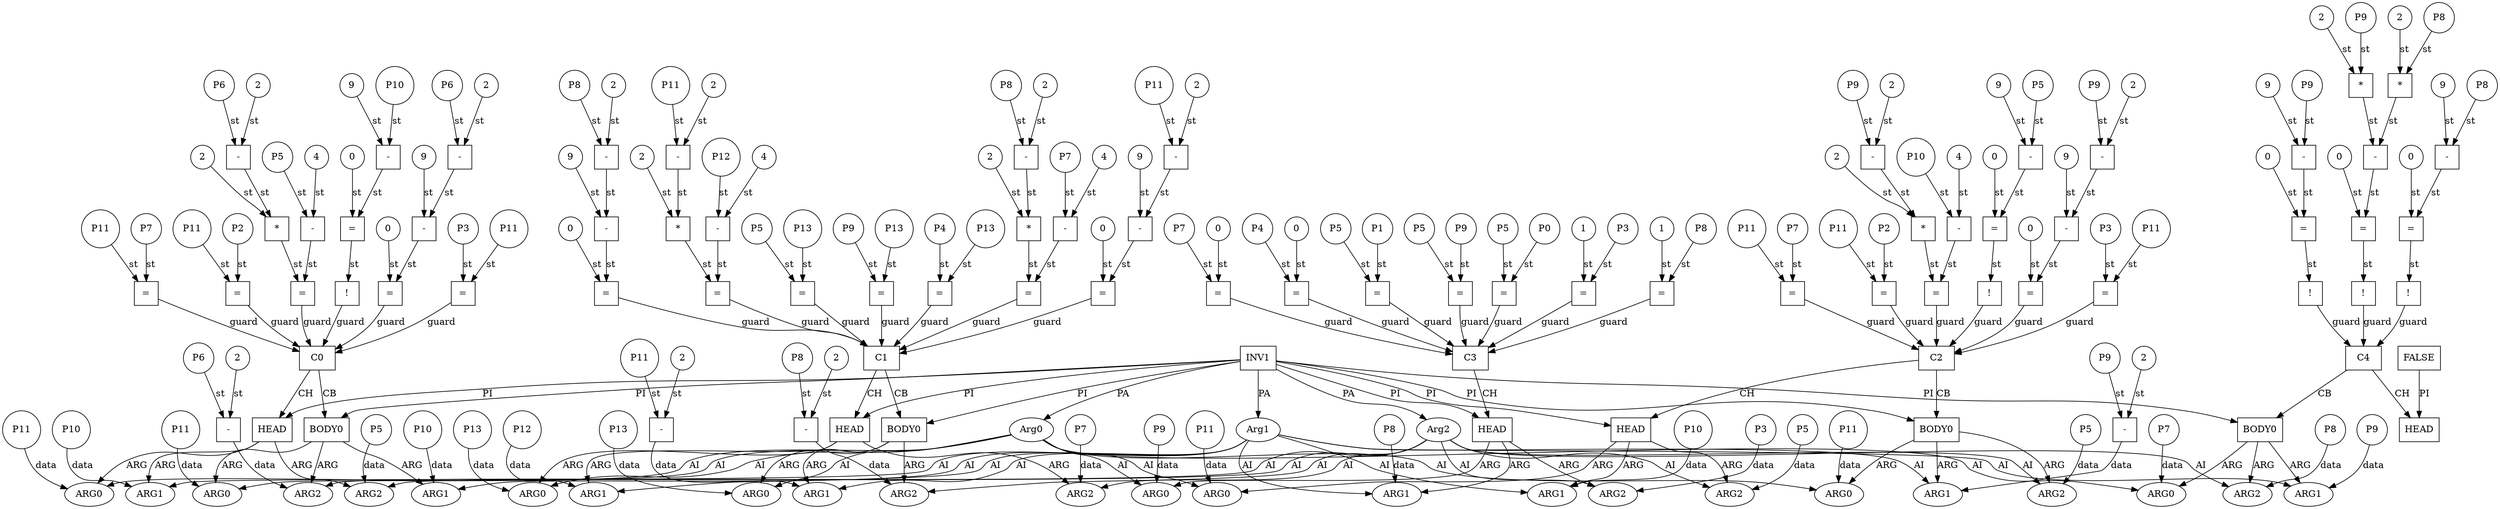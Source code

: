 // Horn Graph
digraph {
	"predicate_0" [label="INV1"  nodeName="predicate_0" class=predicateName GNNNodeID=0 shape="box"]
	"predicateArgument_0" [label="Arg0"  nodeName="predicateArgument_0" class=predicateArgument GNNNodeID=1 shape="ellipse"]
		"predicate_0" -> "predicateArgument_0" [ label="PA"]
	"predicateArgument_1" [label="Arg1"  nodeName="predicateArgument_1" class=predicateArgument GNNNodeID=2 shape="ellipse"]
		"predicate_0" -> "predicateArgument_1" [ label="PA"]
	"predicateArgument_2" [label="Arg2"  nodeName="predicateArgument_2" class=predicateArgument GNNNodeID=3 shape="ellipse"]
		"predicate_0" -> "predicateArgument_2" [ label="PA"]
	"predicate_1" [label="FALSE"  nodeName="predicate_1" class=predicateName GNNNodeID=4 shape="box"]
	"clause_0" [label="C0"  nodeName="clause_0" class=clause GNNNodeID=5 shape="box"]
	"=_6" [label="="  nodeName="=_6" class=operator GNNNodeID=6 shape="square"]
		"=_6" -> "clause_0" [ label="guard"]
	"*_7" [label="*"  nodeName="*_7" class=operator GNNNodeID=7 shape="square"]
		"*_7" -> "=_6" [ label="st"]
	"2_8" [label="2"  nodeName="2_8" class=constant GNNNodeID=8 shape="circle"]
		"2_8" -> "*_7" [ label="st"]
	"-_9" [label="-"  nodeName="-_9" class=operator GNNNodeID=9 shape="square"]
		"-_9" -> "*_7" [ label="st"]
	"P6_10" [label="P6"  nodeName="P6_10" class=symbolicConstant GNNNodeID=10 shape="circle"]
		"P6_10" -> "-_9" [ label="st"]
	"2_11" [label="2"  nodeName="2_11" class=constant GNNNodeID=11 shape="circle"]
		"2_11" -> "-_9" [ label="st"]
	"-_12" [label="-"  nodeName="-_12" class=operator GNNNodeID=12 shape="square"]
		"-_12" -> "=_6" [ label="st"]
	"P5_13" [label="P5"  nodeName="P5_13" class=symbolicConstant GNNNodeID=13 shape="circle"]
		"P5_13" -> "-_12" [ label="st"]
	"4_14" [label="4"  nodeName="4_14" class=constant GNNNodeID=14 shape="circle"]
		"4_14" -> "-_12" [ label="st"]
	"!_15" [label="!"  nodeName="!_15" class=operator GNNNodeID=15 shape="square"]
		"!_15" -> "clause_0" [ label="guard"]
	">=_16" [label="="  nodeName=">=_16" class=operator GNNNodeID=16 shape="square"]
		">=_16" -> "!_15" [ label="st"]
	"0_17" [label="0"  nodeName="0_17" class=constant GNNNodeID=17 shape="circle"]
		"0_17" -> ">=_16" [ label="st"]
	"-_18" [label="-"  nodeName="-_18" class=operator GNNNodeID=18 shape="square"]
		"-_18" -> ">=_16" [ label="st"]
	"9_19" [label="9"  nodeName="9_19" class=constant GNNNodeID=19 shape="circle"]
		"9_19" -> "-_18" [ label="st"]
	"P10_20" [label="P10"  nodeName="P10_20" class=symbolicConstant GNNNodeID=20 shape="circle"]
		"P10_20" -> "-_18" [ label="st"]
	">=_21" [label="="  nodeName=">=_21" class=operator GNNNodeID=21 shape="square"]
		">=_21" -> "clause_0" [ label="guard"]
	"0_22" [label="0"  nodeName="0_22" class=constant GNNNodeID=22 shape="circle"]
		"0_22" -> ">=_21" [ label="st"]
	"-_23" [label="-"  nodeName="-_23" class=operator GNNNodeID=23 shape="square"]
		"-_23" -> ">=_21" [ label="st"]
	"9_24" [label="9"  nodeName="9_24" class=constant GNNNodeID=24 shape="circle"]
		"9_24" -> "-_23" [ label="st"]
	"-_25" [label="-"  nodeName="-_25" class=operator GNNNodeID=25 shape="square"]
		"-_25" -> "-_23" [ label="st"]
	"P6_26" [label="P6"  nodeName="P6_26" class=symbolicConstant GNNNodeID=26 shape="circle"]
		"P6_26" -> "-_25" [ label="st"]
	"2_27" [label="2"  nodeName="2_27" class=constant GNNNodeID=27 shape="circle"]
		"2_27" -> "-_25" [ label="st"]
	"=_28" [label="="  nodeName="=_28" class=operator GNNNodeID=28 shape="square"]
		"=_28" -> "clause_0" [ label="guard"]
	"P3_29" [label="P3"  nodeName="P3_29" class=symbolicConstant GNNNodeID=29 shape="circle"]
		"P3_29" -> "=_28" [ label="st"]
	"P11_30" [label="P11"  nodeName="P11_30" class=symbolicConstant GNNNodeID=30 shape="circle"]
		"P11_30" -> "=_28" [ label="st"]
	"=_31" [label="="  nodeName="=_31" class=operator GNNNodeID=31 shape="square"]
		"=_31" -> "clause_0" [ label="guard"]
	"P7_32" [label="P7"  nodeName="P7_32" class=symbolicConstant GNNNodeID=32 shape="circle"]
		"P7_32" -> "=_31" [ label="st"]
	"P11_33" [label="P11"  nodeName="P11_33" class=symbolicConstant GNNNodeID=33 shape="circle"]
		"P11_33" -> "=_31" [ label="st"]
	"=_34" [label="="  nodeName="=_34" class=operator GNNNodeID=34 shape="square"]
		"=_34" -> "clause_0" [ label="guard"]
	"P2_35" [label="P2"  nodeName="P2_35" class=symbolicConstant GNNNodeID=35 shape="circle"]
		"P2_35" -> "=_34" [ label="st"]
	"P11_36" [label="P11"  nodeName="P11_36" class=symbolicConstant GNNNodeID=36 shape="circle"]
		"P11_36" -> "=_34" [ label="st"]
	"clauseHead_0" [label="HEAD"  nodeName="clauseHead_0" class=clauseHead GNNNodeID=37 shape="box"]
		"clause_0" -> "clauseHead_0" [ label="CH"]
		"predicate_0" -> "clauseHead_0" [ label="PI"]
	"clauseArgument_0" [label="ARG0"  nodeName="clauseArgument_0" class=clauseArg GNNNodeID=38 shape="ellipse"]
		"clauseHead_0" -> "clauseArgument_0" [ label="ARG"]
		"predicateArgument_0" -> "clauseArgument_0" [ label="AI"]
	"P11_39" [label="P11"  nodeName="P11_39" class=symbolicConstant GNNNodeID=39 shape="circle"]
		"P11_39" -> "clauseArgument_0" [ label="data"]
	"clauseArgument_1" [label="ARG1"  nodeName="clauseArgument_1" class=clauseArg GNNNodeID=40 shape="ellipse"]
		"clauseHead_0" -> "clauseArgument_1" [ label="ARG"]
		"predicateArgument_1" -> "clauseArgument_1" [ label="AI"]
	"P10_41" [label="P10"  nodeName="P10_41" class=symbolicConstant GNNNodeID=41 shape="circle"]
		"P10_41" -> "clauseArgument_1" [ label="data"]
	"clauseArgument_2" [label="ARG2"  nodeName="clauseArgument_2" class=clauseArg GNNNodeID=42 shape="ellipse"]
		"clauseHead_0" -> "clauseArgument_2" [ label="ARG"]
		"predicateArgument_2" -> "clauseArgument_2" [ label="AI"]
	"P5_43" [label="P5"  nodeName="P5_43" class=symbolicConstant GNNNodeID=43 shape="circle"]
		"P5_43" -> "clauseArgument_2" [ label="data"]
	"clauseBody_0" [label="BODY0"  nodeName="clauseBody_0" class=clauseBody GNNNodeID=44 shape="box"]
		"clause_0" -> "clauseBody_0" [ label="CB"]
		"predicate_0" -> "clauseBody_0" [ label="PI"]
	"clauseArgument_3" [label="ARG0"  nodeName="clauseArgument_3" class=clauseArg GNNNodeID=45 shape="ellipse"]
		"clauseBody_0" -> "clauseArgument_3" [ label="ARG"]
		"predicateArgument_0" -> "clauseArgument_3" [ label="AI"]
	"P11_46" [label="P11"  nodeName="P11_46" class=symbolicConstant GNNNodeID=46 shape="circle"]
		"P11_46" -> "clauseArgument_3" [ label="data"]
	"clauseArgument_4" [label="ARG1"  nodeName="clauseArgument_4" class=clauseArg GNNNodeID=47 shape="ellipse"]
		"clauseBody_0" -> "clauseArgument_4" [ label="ARG"]
		"predicateArgument_1" -> "clauseArgument_4" [ label="AI"]
	"P10_48" [label="P10"  nodeName="P10_48" class=symbolicConstant GNNNodeID=48 shape="circle"]
		"P10_48" -> "clauseArgument_4" [ label="data"]
	"clauseArgument_5" [label="ARG2"  nodeName="clauseArgument_5" class=clauseArg GNNNodeID=49 shape="ellipse"]
		"clauseBody_0" -> "clauseArgument_5" [ label="ARG"]
		"predicateArgument_2" -> "clauseArgument_5" [ label="AI"]
	"-_50" [label="-"  nodeName="-_50" class=operator GNNNodeID=50 shape="square"]
		"-_50" -> "clauseArgument_5" [ label="data"]
	"P6_51" [label="P6"  nodeName="P6_51" class=symbolicConstant GNNNodeID=51 shape="circle"]
		"P6_51" -> "-_50" [ label="st"]
	"2_52" [label="2"  nodeName="2_52" class=constant GNNNodeID=52 shape="circle"]
		"2_52" -> "-_50" [ label="st"]
	"clause_1" [label="C1"  nodeName="clause_1" class=clause GNNNodeID=53 shape="box"]
	"=_54" [label="="  nodeName="=_54" class=operator GNNNodeID=54 shape="square"]
		"=_54" -> "clause_1" [ label="guard"]
	"*_55" [label="*"  nodeName="*_55" class=operator GNNNodeID=55 shape="square"]
		"*_55" -> "=_54" [ label="st"]
	"2_56" [label="2"  nodeName="2_56" class=constant GNNNodeID=56 shape="circle"]
		"2_56" -> "*_55" [ label="st"]
	"-_57" [label="-"  nodeName="-_57" class=operator GNNNodeID=57 shape="square"]
		"-_57" -> "*_55" [ label="st"]
	"P8_58" [label="P8"  nodeName="P8_58" class=symbolicConstant GNNNodeID=58 shape="circle"]
		"P8_58" -> "-_57" [ label="st"]
	"2_59" [label="2"  nodeName="2_59" class=constant GNNNodeID=59 shape="circle"]
		"2_59" -> "-_57" [ label="st"]
	"-_60" [label="-"  nodeName="-_60" class=operator GNNNodeID=60 shape="square"]
		"-_60" -> "=_54" [ label="st"]
	"P7_61" [label="P7"  nodeName="P7_61" class=symbolicConstant GNNNodeID=61 shape="circle"]
		"P7_61" -> "-_60" [ label="st"]
	"4_62" [label="4"  nodeName="4_62" class=constant GNNNodeID=62 shape="circle"]
		"4_62" -> "-_60" [ label="st"]
	">=_63" [label="="  nodeName=">=_63" class=operator GNNNodeID=63 shape="square"]
		">=_63" -> "clause_1" [ label="guard"]
	"0_64" [label="0"  nodeName="0_64" class=constant GNNNodeID=64 shape="circle"]
		"0_64" -> ">=_63" [ label="st"]
	"-_65" [label="-"  nodeName="-_65" class=operator GNNNodeID=65 shape="square"]
		"-_65" -> ">=_63" [ label="st"]
	"9_66" [label="9"  nodeName="9_66" class=constant GNNNodeID=66 shape="circle"]
		"9_66" -> "-_65" [ label="st"]
	"-_67" [label="-"  nodeName="-_67" class=operator GNNNodeID=67 shape="square"]
		"-_67" -> "-_65" [ label="st"]
	"P11_68" [label="P11"  nodeName="P11_68" class=symbolicConstant GNNNodeID=68 shape="circle"]
		"P11_68" -> "-_67" [ label="st"]
	"2_69" [label="2"  nodeName="2_69" class=constant GNNNodeID=69 shape="circle"]
		"2_69" -> "-_67" [ label="st"]
	">=_70" [label="="  nodeName=">=_70" class=operator GNNNodeID=70 shape="square"]
		">=_70" -> "clause_1" [ label="guard"]
	"0_71" [label="0"  nodeName="0_71" class=constant GNNNodeID=71 shape="circle"]
		"0_71" -> ">=_70" [ label="st"]
	"-_72" [label="-"  nodeName="-_72" class=operator GNNNodeID=72 shape="square"]
		"-_72" -> ">=_70" [ label="st"]
	"9_73" [label="9"  nodeName="9_73" class=constant GNNNodeID=73 shape="circle"]
		"9_73" -> "-_72" [ label="st"]
	"-_74" [label="-"  nodeName="-_74" class=operator GNNNodeID=74 shape="square"]
		"-_74" -> "-_72" [ label="st"]
	"P8_75" [label="P8"  nodeName="P8_75" class=symbolicConstant GNNNodeID=75 shape="circle"]
		"P8_75" -> "-_74" [ label="st"]
	"2_76" [label="2"  nodeName="2_76" class=constant GNNNodeID=76 shape="circle"]
		"2_76" -> "-_74" [ label="st"]
	"=_77" [label="="  nodeName="=_77" class=operator GNNNodeID=77 shape="square"]
		"=_77" -> "clause_1" [ label="guard"]
	"*_78" [label="*"  nodeName="*_78" class=operator GNNNodeID=78 shape="square"]
		"*_78" -> "=_77" [ label="st"]
	"2_79" [label="2"  nodeName="2_79" class=constant GNNNodeID=79 shape="circle"]
		"2_79" -> "*_78" [ label="st"]
	"-_80" [label="-"  nodeName="-_80" class=operator GNNNodeID=80 shape="square"]
		"-_80" -> "*_78" [ label="st"]
	"P11_81" [label="P11"  nodeName="P11_81" class=symbolicConstant GNNNodeID=81 shape="circle"]
		"P11_81" -> "-_80" [ label="st"]
	"2_82" [label="2"  nodeName="2_82" class=constant GNNNodeID=82 shape="circle"]
		"2_82" -> "-_80" [ label="st"]
	"-_83" [label="-"  nodeName="-_83" class=operator GNNNodeID=83 shape="square"]
		"-_83" -> "=_77" [ label="st"]
	"P12_84" [label="P12"  nodeName="P12_84" class=symbolicConstant GNNNodeID=84 shape="circle"]
		"P12_84" -> "-_83" [ label="st"]
	"4_85" [label="4"  nodeName="4_85" class=constant GNNNodeID=85 shape="circle"]
		"4_85" -> "-_83" [ label="st"]
	"=_86" [label="="  nodeName="=_86" class=operator GNNNodeID=86 shape="square"]
		"=_86" -> "clause_1" [ label="guard"]
	"P5_87" [label="P5"  nodeName="P5_87" class=symbolicConstant GNNNodeID=87 shape="circle"]
		"P5_87" -> "=_86" [ label="st"]
	"P13_88" [label="P13"  nodeName="P13_88" class=symbolicConstant GNNNodeID=88 shape="circle"]
		"P13_88" -> "=_86" [ label="st"]
	"=_89" [label="="  nodeName="=_89" class=operator GNNNodeID=89 shape="square"]
		"=_89" -> "clause_1" [ label="guard"]
	"P9_90" [label="P9"  nodeName="P9_90" class=symbolicConstant GNNNodeID=90 shape="circle"]
		"P9_90" -> "=_89" [ label="st"]
	"P13_91" [label="P13"  nodeName="P13_91" class=symbolicConstant GNNNodeID=91 shape="circle"]
		"P13_91" -> "=_89" [ label="st"]
	"=_92" [label="="  nodeName="=_92" class=operator GNNNodeID=92 shape="square"]
		"=_92" -> "clause_1" [ label="guard"]
	"P4_93" [label="P4"  nodeName="P4_93" class=symbolicConstant GNNNodeID=93 shape="circle"]
		"P4_93" -> "=_92" [ label="st"]
	"P13_94" [label="P13"  nodeName="P13_94" class=symbolicConstant GNNNodeID=94 shape="circle"]
		"P13_94" -> "=_92" [ label="st"]
	"clauseHead_1" [label="HEAD"  nodeName="clauseHead_1" class=clauseHead GNNNodeID=95 shape="box"]
		"clause_1" -> "clauseHead_1" [ label="CH"]
		"predicate_0" -> "clauseHead_1" [ label="PI"]
	"clauseArgument_6" [label="ARG0"  nodeName="clauseArgument_6" class=clauseArg GNNNodeID=96 shape="ellipse"]
		"clauseHead_1" -> "clauseArgument_6" [ label="ARG"]
		"predicateArgument_0" -> "clauseArgument_6" [ label="AI"]
	"P13_97" [label="P13"  nodeName="P13_97" class=symbolicConstant GNNNodeID=97 shape="circle"]
		"P13_97" -> "clauseArgument_6" [ label="data"]
	"clauseArgument_7" [label="ARG1"  nodeName="clauseArgument_7" class=clauseArg GNNNodeID=98 shape="ellipse"]
		"clauseHead_1" -> "clauseArgument_7" [ label="ARG"]
		"predicateArgument_1" -> "clauseArgument_7" [ label="AI"]
	"P12_99" [label="P12"  nodeName="P12_99" class=symbolicConstant GNNNodeID=99 shape="circle"]
		"P12_99" -> "clauseArgument_7" [ label="data"]
	"clauseArgument_8" [label="ARG2"  nodeName="clauseArgument_8" class=clauseArg GNNNodeID=100 shape="ellipse"]
		"clauseHead_1" -> "clauseArgument_8" [ label="ARG"]
		"predicateArgument_2" -> "clauseArgument_8" [ label="AI"]
	"P7_101" [label="P7"  nodeName="P7_101" class=symbolicConstant GNNNodeID=101 shape="circle"]
		"P7_101" -> "clauseArgument_8" [ label="data"]
	"clauseBody_1" [label="BODY0"  nodeName="clauseBody_1" class=clauseBody GNNNodeID=102 shape="box"]
		"clause_1" -> "clauseBody_1" [ label="CB"]
		"predicate_0" -> "clauseBody_1" [ label="PI"]
	"clauseArgument_9" [label="ARG0"  nodeName="clauseArgument_9" class=clauseArg GNNNodeID=103 shape="ellipse"]
		"clauseBody_1" -> "clauseArgument_9" [ label="ARG"]
		"predicateArgument_0" -> "clauseArgument_9" [ label="AI"]
	"P13_104" [label="P13"  nodeName="P13_104" class=symbolicConstant GNNNodeID=104 shape="circle"]
		"P13_104" -> "clauseArgument_9" [ label="data"]
	"clauseArgument_10" [label="ARG1"  nodeName="clauseArgument_10" class=clauseArg GNNNodeID=105 shape="ellipse"]
		"clauseBody_1" -> "clauseArgument_10" [ label="ARG"]
		"predicateArgument_1" -> "clauseArgument_10" [ label="AI"]
	"-_106" [label="-"  nodeName="-_106" class=operator GNNNodeID=106 shape="square"]
		"-_106" -> "clauseArgument_10" [ label="data"]
	"P11_107" [label="P11"  nodeName="P11_107" class=symbolicConstant GNNNodeID=107 shape="circle"]
		"P11_107" -> "-_106" [ label="st"]
	"2_108" [label="2"  nodeName="2_108" class=constant GNNNodeID=108 shape="circle"]
		"2_108" -> "-_106" [ label="st"]
	"clauseArgument_11" [label="ARG2"  nodeName="clauseArgument_11" class=clauseArg GNNNodeID=109 shape="ellipse"]
		"clauseBody_1" -> "clauseArgument_11" [ label="ARG"]
		"predicateArgument_2" -> "clauseArgument_11" [ label="AI"]
	"-_110" [label="-"  nodeName="-_110" class=operator GNNNodeID=110 shape="square"]
		"-_110" -> "clauseArgument_11" [ label="data"]
	"P8_111" [label="P8"  nodeName="P8_111" class=symbolicConstant GNNNodeID=111 shape="circle"]
		"P8_111" -> "-_110" [ label="st"]
	"2_112" [label="2"  nodeName="2_112" class=constant GNNNodeID=112 shape="circle"]
		"2_112" -> "-_110" [ label="st"]
	"clause_2" [label="C2"  nodeName="clause_2" class=clause GNNNodeID=113 shape="box"]
	"=_114" [label="="  nodeName="=_114" class=operator GNNNodeID=114 shape="square"]
		"=_114" -> "clause_2" [ label="guard"]
	"*_115" [label="*"  nodeName="*_115" class=operator GNNNodeID=115 shape="square"]
		"*_115" -> "=_114" [ label="st"]
	"2_116" [label="2"  nodeName="2_116" class=constant GNNNodeID=116 shape="circle"]
		"2_116" -> "*_115" [ label="st"]
	"-_117" [label="-"  nodeName="-_117" class=operator GNNNodeID=117 shape="square"]
		"-_117" -> "*_115" [ label="st"]
	"P9_118" [label="P9"  nodeName="P9_118" class=symbolicConstant GNNNodeID=118 shape="circle"]
		"P9_118" -> "-_117" [ label="st"]
	"2_119" [label="2"  nodeName="2_119" class=constant GNNNodeID=119 shape="circle"]
		"2_119" -> "-_117" [ label="st"]
	"-_120" [label="-"  nodeName="-_120" class=operator GNNNodeID=120 shape="square"]
		"-_120" -> "=_114" [ label="st"]
	"P10_121" [label="P10"  nodeName="P10_121" class=symbolicConstant GNNNodeID=121 shape="circle"]
		"P10_121" -> "-_120" [ label="st"]
	"4_122" [label="4"  nodeName="4_122" class=constant GNNNodeID=122 shape="circle"]
		"4_122" -> "-_120" [ label="st"]
	"!_123" [label="!"  nodeName="!_123" class=operator GNNNodeID=123 shape="square"]
		"!_123" -> "clause_2" [ label="guard"]
	">=_124" [label="="  nodeName=">=_124" class=operator GNNNodeID=124 shape="square"]
		">=_124" -> "!_123" [ label="st"]
	"0_125" [label="0"  nodeName="0_125" class=constant GNNNodeID=125 shape="circle"]
		"0_125" -> ">=_124" [ label="st"]
	"-_126" [label="-"  nodeName="-_126" class=operator GNNNodeID=126 shape="square"]
		"-_126" -> ">=_124" [ label="st"]
	"9_127" [label="9"  nodeName="9_127" class=constant GNNNodeID=127 shape="circle"]
		"9_127" -> "-_126" [ label="st"]
	"P5_128" [label="P5"  nodeName="P5_128" class=symbolicConstant GNNNodeID=128 shape="circle"]
		"P5_128" -> "-_126" [ label="st"]
	">=_129" [label="="  nodeName=">=_129" class=operator GNNNodeID=129 shape="square"]
		">=_129" -> "clause_2" [ label="guard"]
	"0_130" [label="0"  nodeName="0_130" class=constant GNNNodeID=130 shape="circle"]
		"0_130" -> ">=_129" [ label="st"]
	"-_131" [label="-"  nodeName="-_131" class=operator GNNNodeID=131 shape="square"]
		"-_131" -> ">=_129" [ label="st"]
	"9_132" [label="9"  nodeName="9_132" class=constant GNNNodeID=132 shape="circle"]
		"9_132" -> "-_131" [ label="st"]
	"-_133" [label="-"  nodeName="-_133" class=operator GNNNodeID=133 shape="square"]
		"-_133" -> "-_131" [ label="st"]
	"P9_134" [label="P9"  nodeName="P9_134" class=symbolicConstant GNNNodeID=134 shape="circle"]
		"P9_134" -> "-_133" [ label="st"]
	"2_135" [label="2"  nodeName="2_135" class=constant GNNNodeID=135 shape="circle"]
		"2_135" -> "-_133" [ label="st"]
	"=_136" [label="="  nodeName="=_136" class=operator GNNNodeID=136 shape="square"]
		"=_136" -> "clause_2" [ label="guard"]
	"P3_137" [label="P3"  nodeName="P3_137" class=symbolicConstant GNNNodeID=137 shape="circle"]
		"P3_137" -> "=_136" [ label="st"]
	"P11_138" [label="P11"  nodeName="P11_138" class=symbolicConstant GNNNodeID=138 shape="circle"]
		"P11_138" -> "=_136" [ label="st"]
	"=_139" [label="="  nodeName="=_139" class=operator GNNNodeID=139 shape="square"]
		"=_139" -> "clause_2" [ label="guard"]
	"P7_140" [label="P7"  nodeName="P7_140" class=symbolicConstant GNNNodeID=140 shape="circle"]
		"P7_140" -> "=_139" [ label="st"]
	"P11_141" [label="P11"  nodeName="P11_141" class=symbolicConstant GNNNodeID=141 shape="circle"]
		"P11_141" -> "=_139" [ label="st"]
	"=_142" [label="="  nodeName="=_142" class=operator GNNNodeID=142 shape="square"]
		"=_142" -> "clause_2" [ label="guard"]
	"P2_143" [label="P2"  nodeName="P2_143" class=symbolicConstant GNNNodeID=143 shape="circle"]
		"P2_143" -> "=_142" [ label="st"]
	"P11_144" [label="P11"  nodeName="P11_144" class=symbolicConstant GNNNodeID=144 shape="circle"]
		"P11_144" -> "=_142" [ label="st"]
	"clauseHead_2" [label="HEAD"  nodeName="clauseHead_2" class=clauseHead GNNNodeID=145 shape="box"]
		"clause_2" -> "clauseHead_2" [ label="CH"]
		"predicate_0" -> "clauseHead_2" [ label="PI"]
	"clauseArgument_12" [label="ARG0"  nodeName="clauseArgument_12" class=clauseArg GNNNodeID=146 shape="ellipse"]
		"clauseHead_2" -> "clauseArgument_12" [ label="ARG"]
		"predicateArgument_0" -> "clauseArgument_12" [ label="AI"]
	"P11_147" [label="P11"  nodeName="P11_147" class=symbolicConstant GNNNodeID=147 shape="circle"]
		"P11_147" -> "clauseArgument_12" [ label="data"]
	"clauseArgument_13" [label="ARG1"  nodeName="clauseArgument_13" class=clauseArg GNNNodeID=148 shape="ellipse"]
		"clauseHead_2" -> "clauseArgument_13" [ label="ARG"]
		"predicateArgument_1" -> "clauseArgument_13" [ label="AI"]
	"P10_149" [label="P10"  nodeName="P10_149" class=symbolicConstant GNNNodeID=149 shape="circle"]
		"P10_149" -> "clauseArgument_13" [ label="data"]
	"clauseArgument_14" [label="ARG2"  nodeName="clauseArgument_14" class=clauseArg GNNNodeID=150 shape="ellipse"]
		"clauseHead_2" -> "clauseArgument_14" [ label="ARG"]
		"predicateArgument_2" -> "clauseArgument_14" [ label="AI"]
	"P5_151" [label="P5"  nodeName="P5_151" class=symbolicConstant GNNNodeID=151 shape="circle"]
		"P5_151" -> "clauseArgument_14" [ label="data"]
	"clauseBody_2" [label="BODY0"  nodeName="clauseBody_2" class=clauseBody GNNNodeID=152 shape="box"]
		"clause_2" -> "clauseBody_2" [ label="CB"]
		"predicate_0" -> "clauseBody_2" [ label="PI"]
	"clauseArgument_15" [label="ARG0"  nodeName="clauseArgument_15" class=clauseArg GNNNodeID=153 shape="ellipse"]
		"clauseBody_2" -> "clauseArgument_15" [ label="ARG"]
		"predicateArgument_0" -> "clauseArgument_15" [ label="AI"]
	"P11_154" [label="P11"  nodeName="P11_154" class=symbolicConstant GNNNodeID=154 shape="circle"]
		"P11_154" -> "clauseArgument_15" [ label="data"]
	"clauseArgument_16" [label="ARG1"  nodeName="clauseArgument_16" class=clauseArg GNNNodeID=155 shape="ellipse"]
		"clauseBody_2" -> "clauseArgument_16" [ label="ARG"]
		"predicateArgument_1" -> "clauseArgument_16" [ label="AI"]
	"-_156" [label="-"  nodeName="-_156" class=operator GNNNodeID=156 shape="square"]
		"-_156" -> "clauseArgument_16" [ label="data"]
	"P9_157" [label="P9"  nodeName="P9_157" class=symbolicConstant GNNNodeID=157 shape="circle"]
		"P9_157" -> "-_156" [ label="st"]
	"2_158" [label="2"  nodeName="2_158" class=constant GNNNodeID=158 shape="circle"]
		"2_158" -> "-_156" [ label="st"]
	"clauseArgument_17" [label="ARG2"  nodeName="clauseArgument_17" class=clauseArg GNNNodeID=159 shape="ellipse"]
		"clauseBody_2" -> "clauseArgument_17" [ label="ARG"]
		"predicateArgument_2" -> "clauseArgument_17" [ label="AI"]
	"P5_160" [label="P5"  nodeName="P5_160" class=symbolicConstant GNNNodeID=160 shape="circle"]
		"P5_160" -> "clauseArgument_17" [ label="data"]
	"clause_3" [label="C3"  nodeName="clause_3" class=clause GNNNodeID=161 shape="box"]
	"=_162" [label="="  nodeName="=_162" class=operator GNNNodeID=162 shape="square"]
		"=_162" -> "clause_3" [ label="guard"]
	"P0_163" [label="P0"  nodeName="P0_163" class=symbolicConstant GNNNodeID=163 shape="circle"]
		"P0_163" -> "=_162" [ label="st"]
	"P5_164" [label="P5"  nodeName="P5_164" class=symbolicConstant GNNNodeID=164 shape="circle"]
		"P5_164" -> "=_162" [ label="st"]
	"=_165" [label="="  nodeName="=_165" class=operator GNNNodeID=165 shape="square"]
		"=_165" -> "clause_3" [ label="guard"]
	"P3_166" [label="P3"  nodeName="P3_166" class=symbolicConstant GNNNodeID=166 shape="circle"]
		"P3_166" -> "=_165" [ label="st"]
	"1_167" [label="1"  nodeName="1_167" class=constant GNNNodeID=167 shape="circle"]
		"1_167" -> "=_165" [ label="st"]
	"=_168" [label="="  nodeName="=_168" class=operator GNNNodeID=168 shape="square"]
		"=_168" -> "clause_3" [ label="guard"]
	"P8_169" [label="P8"  nodeName="P8_169" class=symbolicConstant GNNNodeID=169 shape="circle"]
		"P8_169" -> "=_168" [ label="st"]
	"1_170" [label="1"  nodeName="1_170" class=constant GNNNodeID=170 shape="circle"]
		"1_170" -> "=_168" [ label="st"]
	"=_171" [label="="  nodeName="=_171" class=operator GNNNodeID=171 shape="square"]
		"=_171" -> "clause_3" [ label="guard"]
	"0_172" [label="0"  nodeName="0_172" class=constant GNNNodeID=172 shape="circle"]
		"0_172" -> "=_171" [ label="st"]
	"P7_173" [label="P7"  nodeName="P7_173" class=symbolicConstant GNNNodeID=173 shape="circle"]
		"P7_173" -> "=_171" [ label="st"]
	"=_174" [label="="  nodeName="=_174" class=operator GNNNodeID=174 shape="square"]
		"=_174" -> "clause_3" [ label="guard"]
	"0_175" [label="0"  nodeName="0_175" class=constant GNNNodeID=175 shape="circle"]
		"0_175" -> "=_174" [ label="st"]
	"P4_176" [label="P4"  nodeName="P4_176" class=symbolicConstant GNNNodeID=176 shape="circle"]
		"P4_176" -> "=_174" [ label="st"]
	"=_177" [label="="  nodeName="=_177" class=operator GNNNodeID=177 shape="square"]
		"=_177" -> "clause_3" [ label="guard"]
	"P1_178" [label="P1"  nodeName="P1_178" class=symbolicConstant GNNNodeID=178 shape="circle"]
		"P1_178" -> "=_177" [ label="st"]
	"P5_179" [label="P5"  nodeName="P5_179" class=symbolicConstant GNNNodeID=179 shape="circle"]
		"P5_179" -> "=_177" [ label="st"]
	"=_180" [label="="  nodeName="=_180" class=operator GNNNodeID=180 shape="square"]
		"=_180" -> "clause_3" [ label="guard"]
	"P9_181" [label="P9"  nodeName="P9_181" class=symbolicConstant GNNNodeID=181 shape="circle"]
		"P9_181" -> "=_180" [ label="st"]
	"P5_182" [label="P5"  nodeName="P5_182" class=symbolicConstant GNNNodeID=182 shape="circle"]
		"P5_182" -> "=_180" [ label="st"]
	"clauseHead_3" [label="HEAD"  nodeName="clauseHead_3" class=clauseHead GNNNodeID=183 shape="box"]
		"clause_3" -> "clauseHead_3" [ label="CH"]
		"predicate_0" -> "clauseHead_3" [ label="PI"]
	"clauseArgument_18" [label="ARG0"  nodeName="clauseArgument_18" class=clauseArg GNNNodeID=184 shape="ellipse"]
		"clauseHead_3" -> "clauseArgument_18" [ label="ARG"]
		"predicateArgument_0" -> "clauseArgument_18" [ label="AI"]
	"P9_185" [label="P9"  nodeName="P9_185" class=symbolicConstant GNNNodeID=185 shape="circle"]
		"P9_185" -> "clauseArgument_18" [ label="data"]
	"clauseArgument_19" [label="ARG1"  nodeName="clauseArgument_19" class=clauseArg GNNNodeID=186 shape="ellipse"]
		"clauseHead_3" -> "clauseArgument_19" [ label="ARG"]
		"predicateArgument_1" -> "clauseArgument_19" [ label="AI"]
	"P8_187" [label="P8"  nodeName="P8_187" class=symbolicConstant GNNNodeID=187 shape="circle"]
		"P8_187" -> "clauseArgument_19" [ label="data"]
	"clauseArgument_20" [label="ARG2"  nodeName="clauseArgument_20" class=clauseArg GNNNodeID=188 shape="ellipse"]
		"clauseHead_3" -> "clauseArgument_20" [ label="ARG"]
		"predicateArgument_2" -> "clauseArgument_20" [ label="AI"]
	"P3_189" [label="P3"  nodeName="P3_189" class=symbolicConstant GNNNodeID=189 shape="circle"]
		"P3_189" -> "clauseArgument_20" [ label="data"]
	"clause_4" [label="C4"  nodeName="clause_4" class=clause GNNNodeID=190 shape="box"]
	"!_191" [label="!"  nodeName="!_191" class=operator GNNNodeID=191 shape="square"]
		"!_191" -> "clause_4" [ label="guard"]
	">=_192" [label="="  nodeName=">=_192" class=operator GNNNodeID=192 shape="square"]
		">=_192" -> "!_191" [ label="st"]
	"0_193" [label="0"  nodeName="0_193" class=constant GNNNodeID=193 shape="circle"]
		"0_193" -> ">=_192" [ label="st"]
	"-_194" [label="-"  nodeName="-_194" class=operator GNNNodeID=194 shape="square"]
		"-_194" -> ">=_192" [ label="st"]
	"9_195" [label="9"  nodeName="9_195" class=constant GNNNodeID=195 shape="circle"]
		"9_195" -> "-_194" [ label="st"]
	"P8_196" [label="P8"  nodeName="P8_196" class=symbolicConstant GNNNodeID=196 shape="circle"]
		"P8_196" -> "-_194" [ label="st"]
	"!_197" [label="!"  nodeName="!_197" class=operator GNNNodeID=197 shape="square"]
		"!_197" -> "clause_4" [ label="guard"]
	">=_198" [label="="  nodeName=">=_198" class=operator GNNNodeID=198 shape="square"]
		">=_198" -> "!_197" [ label="st"]
	"0_199" [label="0"  nodeName="0_199" class=constant GNNNodeID=199 shape="circle"]
		"0_199" -> ">=_198" [ label="st"]
	"-_200" [label="-"  nodeName="-_200" class=operator GNNNodeID=200 shape="square"]
		"-_200" -> ">=_198" [ label="st"]
	"9_201" [label="9"  nodeName="9_201" class=constant GNNNodeID=201 shape="circle"]
		"9_201" -> "-_200" [ label="st"]
	"P9_202" [label="P9"  nodeName="P9_202" class=symbolicConstant GNNNodeID=202 shape="circle"]
		"P9_202" -> "-_200" [ label="st"]
	"!_203" [label="!"  nodeName="!_203" class=operator GNNNodeID=203 shape="square"]
		"!_203" -> "clause_4" [ label="guard"]
	"=_204" [label="="  nodeName="=_204" class=operator GNNNodeID=204 shape="square"]
		"=_204" -> "!_203" [ label="st"]
	"0_205" [label="0"  nodeName="0_205" class=constant GNNNodeID=205 shape="circle"]
		"0_205" -> "=_204" [ label="st"]
	"-_206" [label="-"  nodeName="-_206" class=operator GNNNodeID=206 shape="square"]
		"-_206" -> "=_204" [ label="st"]
	"*_207" [label="*"  nodeName="*_207" class=operator GNNNodeID=207 shape="square"]
		"*_207" -> "-_206" [ label="st"]
	"2_208" [label="2"  nodeName="2_208" class=constant GNNNodeID=208 shape="circle"]
		"2_208" -> "*_207" [ label="st"]
	"P9_209" [label="P9"  nodeName="P9_209" class=symbolicConstant GNNNodeID=209 shape="circle"]
		"P9_209" -> "*_207" [ label="st"]
	"*_210" [label="*"  nodeName="*_210" class=operator GNNNodeID=210 shape="square"]
		"*_210" -> "-_206" [ label="st"]
	"2_211" [label="2"  nodeName="2_211" class=constant GNNNodeID=211 shape="circle"]
		"2_211" -> "*_210" [ label="st"]
	"P8_212" [label="P8"  nodeName="P8_212" class=symbolicConstant GNNNodeID=212 shape="circle"]
		"P8_212" -> "*_210" [ label="st"]
	"clauseHead_4" [label="HEAD"  nodeName="clauseHead_4" class=clauseHead GNNNodeID=213 shape="box"]
		"clause_4" -> "clauseHead_4" [ label="CH"]
		"predicate_1" -> "clauseHead_4" [ label="PI"]
	"clauseBody_3" [label="BODY0"  nodeName="clauseBody_3" class=clauseBody GNNNodeID=214 shape="box"]
		"clause_4" -> "clauseBody_3" [ label="CB"]
		"predicate_0" -> "clauseBody_3" [ label="PI"]
	"clauseArgument_21" [label="ARG0"  nodeName="clauseArgument_21" class=clauseArg GNNNodeID=215 shape="ellipse"]
		"clauseBody_3" -> "clauseArgument_21" [ label="ARG"]
		"predicateArgument_0" -> "clauseArgument_21" [ label="AI"]
	"P7_216" [label="P7"  nodeName="P7_216" class=symbolicConstant GNNNodeID=216 shape="circle"]
		"P7_216" -> "clauseArgument_21" [ label="data"]
	"clauseArgument_22" [label="ARG1"  nodeName="clauseArgument_22" class=clauseArg GNNNodeID=217 shape="ellipse"]
		"clauseBody_3" -> "clauseArgument_22" [ label="ARG"]
		"predicateArgument_1" -> "clauseArgument_22" [ label="AI"]
	"P9_218" [label="P9"  nodeName="P9_218" class=symbolicConstant GNNNodeID=218 shape="circle"]
		"P9_218" -> "clauseArgument_22" [ label="data"]
	"clauseArgument_23" [label="ARG2"  nodeName="clauseArgument_23" class=clauseArg GNNNodeID=219 shape="ellipse"]
		"clauseBody_3" -> "clauseArgument_23" [ label="ARG"]
		"predicateArgument_2" -> "clauseArgument_23" [ label="AI"]
	"P8_220" [label="P8"  nodeName="P8_220" class=symbolicConstant GNNNodeID=220 shape="circle"]
		"P8_220" -> "clauseArgument_23" [ label="data"]
}
